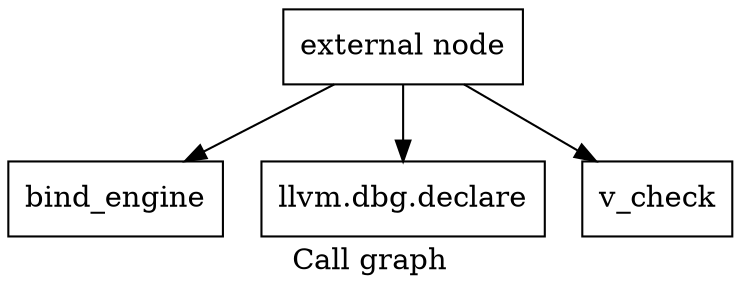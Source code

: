 digraph "Call graph" {
	label="Call graph";

	Node0x55a5c3504470 [shape=record,label="{external node}"];
	Node0x55a5c3504470 -> Node0x55a5c3504510;
	Node0x55a5c3504470 -> Node0x55a5c35045b0;
	Node0x55a5c3504470 -> Node0x55a5c3504540;
	Node0x55a5c3504510 [shape=record,label="{bind_engine}"];
	Node0x55a5c35045b0 [shape=record,label="{llvm.dbg.declare}"];
	Node0x55a5c3504540 [shape=record,label="{v_check}"];
}
